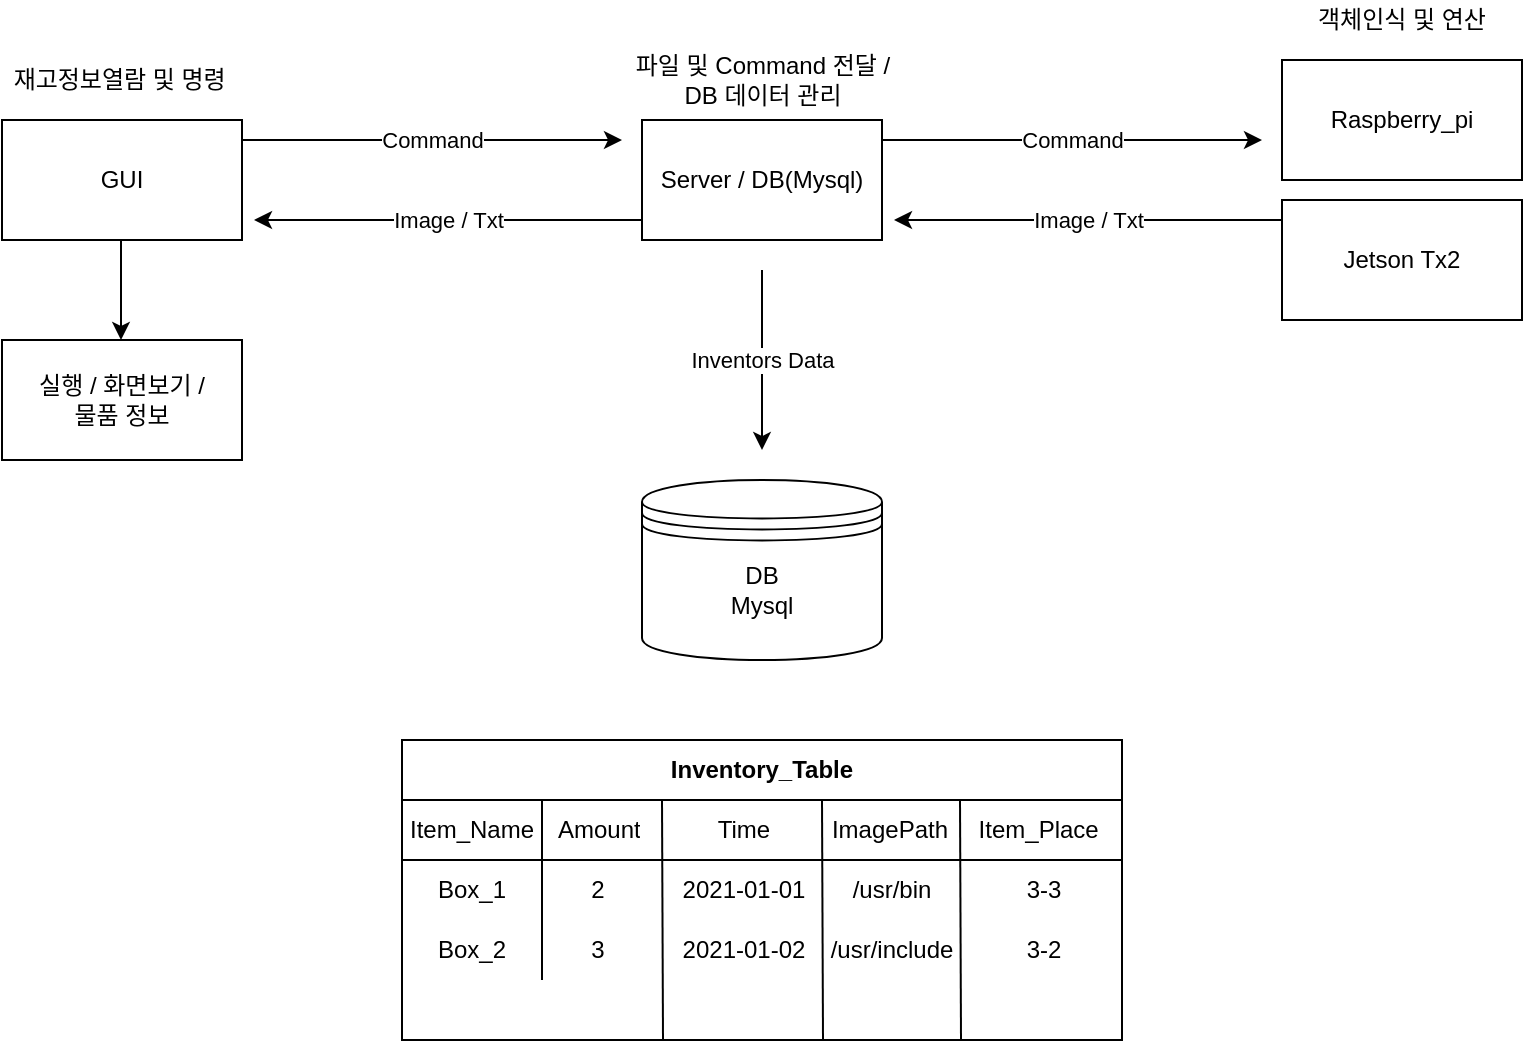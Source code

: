 <mxfile version="14.4.3" type="device"><diagram id="Qzovn9BxkGfQS6PcvdLp" name="Page-1"><mxGraphModel dx="946" dy="621" grid="1" gridSize="10" guides="1" tooltips="1" connect="1" arrows="1" fold="1" page="1" pageScale="1" pageWidth="827" pageHeight="1169" math="0" shadow="0"><root><mxCell id="0"/><mxCell id="1" parent="0"/><mxCell id="JCoJvJHHFaQp3VK7SwU1-2" value="Raspberry_pi" style="rounded=0;whiteSpace=wrap;html=1;" parent="1" vertex="1"><mxGeometry x="680" y="50" width="120" height="60" as="geometry"/></mxCell><mxCell id="JCoJvJHHFaQp3VK7SwU1-3" value="Server / DB(Mysql)" style="rounded=0;whiteSpace=wrap;html=1;" parent="1" vertex="1"><mxGeometry x="360" y="80" width="120" height="60" as="geometry"/></mxCell><mxCell id="JCoJvJHHFaQp3VK7SwU1-4" value="GUI" style="rounded=0;whiteSpace=wrap;html=1;" parent="1" vertex="1"><mxGeometry x="40" y="80" width="120" height="60" as="geometry"/></mxCell><mxCell id="JCoJvJHHFaQp3VK7SwU1-114" value="" style="edgeStyle=orthogonalEdgeStyle;rounded=0;orthogonalLoop=1;jettySize=auto;html=1;" parent="1" edge="1"><mxGeometry relative="1" as="geometry"><mxPoint x="99.5" y="170" as="sourcePoint"/><mxPoint x="99.5" y="190" as="targetPoint"/><Array as="points"><mxPoint x="99.5" y="140"/><mxPoint x="99.5" y="140"/></Array></mxGeometry></mxCell><mxCell id="JCoJvJHHFaQp3VK7SwU1-6" value="실행 / 화면보기 / &lt;br&gt;물품 정보" style="rounded=0;whiteSpace=wrap;html=1;" parent="1" vertex="1"><mxGeometry x="40" y="190" width="120" height="60" as="geometry"/></mxCell><mxCell id="JCoJvJHHFaQp3VK7SwU1-17" value="" style="endArrow=classic;html=1;" parent="1" edge="1"><mxGeometry relative="1" as="geometry"><mxPoint x="480" y="90" as="sourcePoint"/><mxPoint x="670" y="90" as="targetPoint"/></mxGeometry></mxCell><mxCell id="JCoJvJHHFaQp3VK7SwU1-18" value="Command" style="edgeLabel;resizable=0;html=1;align=center;verticalAlign=middle;" parent="JCoJvJHHFaQp3VK7SwU1-17" connectable="0" vertex="1"><mxGeometry relative="1" as="geometry"/></mxCell><mxCell id="JCoJvJHHFaQp3VK7SwU1-19" value="" style="endArrow=classic;html=1;" parent="1" edge="1"><mxGeometry relative="1" as="geometry"><mxPoint x="160" y="90" as="sourcePoint"/><mxPoint x="350" y="90" as="targetPoint"/></mxGeometry></mxCell><mxCell id="JCoJvJHHFaQp3VK7SwU1-20" value="Command" style="edgeLabel;resizable=0;html=1;align=center;verticalAlign=middle;" parent="JCoJvJHHFaQp3VK7SwU1-19" connectable="0" vertex="1"><mxGeometry relative="1" as="geometry"/></mxCell><mxCell id="JCoJvJHHFaQp3VK7SwU1-21" value="" style="endArrow=classic;html=1;" parent="1" edge="1"><mxGeometry relative="1" as="geometry"><mxPoint x="680" y="130" as="sourcePoint"/><mxPoint x="486" y="130" as="targetPoint"/></mxGeometry></mxCell><mxCell id="JCoJvJHHFaQp3VK7SwU1-22" value="Image / Txt" style="edgeLabel;resizable=0;html=1;align=center;verticalAlign=middle;" parent="JCoJvJHHFaQp3VK7SwU1-21" connectable="0" vertex="1"><mxGeometry relative="1" as="geometry"/></mxCell><mxCell id="JCoJvJHHFaQp3VK7SwU1-23" value="" style="endArrow=classic;html=1;" parent="1" edge="1"><mxGeometry relative="1" as="geometry"><mxPoint x="360" y="130" as="sourcePoint"/><mxPoint x="166" y="130" as="targetPoint"/></mxGeometry></mxCell><mxCell id="JCoJvJHHFaQp3VK7SwU1-24" value="Image / Txt" style="edgeLabel;resizable=0;html=1;align=center;verticalAlign=middle;" parent="JCoJvJHHFaQp3VK7SwU1-23" connectable="0" vertex="1"><mxGeometry relative="1" as="geometry"/></mxCell><mxCell id="JCoJvJHHFaQp3VK7SwU1-27" value="" style="shape=datastore;whiteSpace=wrap;html=1;" parent="1" vertex="1"><mxGeometry x="360" y="260" width="120" height="90" as="geometry"/></mxCell><mxCell id="JCoJvJHHFaQp3VK7SwU1-28" value="DB&lt;br&gt;Mysql" style="text;html=1;strokeColor=none;fillColor=none;align=center;verticalAlign=middle;whiteSpace=wrap;rounded=0;" parent="1" vertex="1"><mxGeometry x="400" y="305" width="40" height="20" as="geometry"/></mxCell><mxCell id="JCoJvJHHFaQp3VK7SwU1-102" value="객체인식 및 연산" style="text;html=1;strokeColor=none;fillColor=none;align=center;verticalAlign=middle;whiteSpace=wrap;rounded=0;" parent="1" vertex="1"><mxGeometry x="695" y="20" width="90" height="20" as="geometry"/></mxCell><mxCell id="JCoJvJHHFaQp3VK7SwU1-107" value="파일 및 Command 전달 / DB 데이터 관리" style="text;html=1;strokeColor=none;fillColor=none;align=center;verticalAlign=middle;whiteSpace=wrap;rounded=0;" parent="1" vertex="1"><mxGeometry x="352.5" y="50" width="135" height="20" as="geometry"/></mxCell><mxCell id="JCoJvJHHFaQp3VK7SwU1-108" value="재고정보열람 및 명령&amp;nbsp;" style="text;html=1;strokeColor=none;fillColor=none;align=center;verticalAlign=middle;whiteSpace=wrap;rounded=0;" parent="1" vertex="1"><mxGeometry x="42.5" y="50" width="115" height="20" as="geometry"/></mxCell><mxCell id="JCoJvJHHFaQp3VK7SwU1-120" value="" style="endArrow=classic;html=1;" parent="1" edge="1"><mxGeometry relative="1" as="geometry"><mxPoint x="420" y="155" as="sourcePoint"/><mxPoint x="420" y="245" as="targetPoint"/></mxGeometry></mxCell><mxCell id="JCoJvJHHFaQp3VK7SwU1-121" value="Inventors Data" style="edgeLabel;resizable=0;html=1;align=center;verticalAlign=middle;" parent="JCoJvJHHFaQp3VK7SwU1-120" connectable="0" vertex="1"><mxGeometry relative="1" as="geometry"/></mxCell><mxCell id="kxmCq-H_Q0vk_HZP2RmY-1" value="Jetson Tx2" style="rounded=0;whiteSpace=wrap;html=1;" vertex="1" parent="1"><mxGeometry x="680" y="120" width="120" height="60" as="geometry"/></mxCell><mxCell id="kxmCq-H_Q0vk_HZP2RmY-68" value="Inventory_Table" style="shape=table;html=1;whiteSpace=wrap;startSize=30;container=1;collapsible=0;childLayout=tableLayout;fixedRows=1;rowLines=0;fontStyle=1;align=center;" vertex="1" parent="1"><mxGeometry x="240" y="390" width="360" height="150" as="geometry"/></mxCell><mxCell id="kxmCq-H_Q0vk_HZP2RmY-69" value="" style="shape=partialRectangle;html=1;whiteSpace=wrap;collapsible=0;dropTarget=0;pointerEvents=0;fillColor=none;top=0;left=0;bottom=1;right=0;points=[[0,0.5],[1,0.5]];portConstraint=eastwest;" vertex="1" parent="kxmCq-H_Q0vk_HZP2RmY-68"><mxGeometry y="30" width="360" height="30" as="geometry"/></mxCell><mxCell id="kxmCq-H_Q0vk_HZP2RmY-70" value="Item_Name" style="shape=partialRectangle;html=1;whiteSpace=wrap;connectable=0;fillColor=none;top=0;left=0;bottom=0;right=0;overflow=hidden;" vertex="1" parent="kxmCq-H_Q0vk_HZP2RmY-69"><mxGeometry width="70" height="30" as="geometry"/></mxCell><mxCell id="kxmCq-H_Q0vk_HZP2RmY-71" value="Amount" style="shape=partialRectangle;html=1;whiteSpace=wrap;connectable=0;fillColor=none;top=0;left=0;bottom=0;right=0;align=left;spacingLeft=6;overflow=hidden;" vertex="1" parent="kxmCq-H_Q0vk_HZP2RmY-69"><mxGeometry x="70" width="290" height="30" as="geometry"/></mxCell><mxCell id="kxmCq-H_Q0vk_HZP2RmY-72" value="" style="shape=partialRectangle;html=1;whiteSpace=wrap;collapsible=0;dropTarget=0;pointerEvents=0;fillColor=none;top=0;left=0;bottom=0;right=0;points=[[0,0.5],[1,0.5]];portConstraint=eastwest;" vertex="1" parent="kxmCq-H_Q0vk_HZP2RmY-68"><mxGeometry y="60" width="360" height="30" as="geometry"/></mxCell><mxCell id="kxmCq-H_Q0vk_HZP2RmY-73" value="Box_1" style="shape=partialRectangle;html=1;whiteSpace=wrap;connectable=0;fillColor=none;top=0;left=0;bottom=0;right=0;overflow=hidden;" vertex="1" parent="kxmCq-H_Q0vk_HZP2RmY-72"><mxGeometry width="70" height="30" as="geometry"/></mxCell><mxCell id="kxmCq-H_Q0vk_HZP2RmY-74" value="&amp;nbsp; &amp;nbsp; &amp;nbsp;2" style="shape=partialRectangle;html=1;whiteSpace=wrap;connectable=0;fillColor=none;top=0;left=0;bottom=0;right=0;align=left;spacingLeft=6;overflow=hidden;" vertex="1" parent="kxmCq-H_Q0vk_HZP2RmY-72"><mxGeometry x="70" width="290" height="30" as="geometry"/></mxCell><mxCell id="kxmCq-H_Q0vk_HZP2RmY-75" value="" style="shape=partialRectangle;html=1;whiteSpace=wrap;collapsible=0;dropTarget=0;pointerEvents=0;fillColor=none;top=0;left=0;bottom=0;right=0;points=[[0,0.5],[1,0.5]];portConstraint=eastwest;" vertex="1" parent="kxmCq-H_Q0vk_HZP2RmY-68"><mxGeometry y="90" width="360" height="30" as="geometry"/></mxCell><mxCell id="kxmCq-H_Q0vk_HZP2RmY-76" value="Box_2" style="shape=partialRectangle;html=1;whiteSpace=wrap;connectable=0;fillColor=none;top=0;left=0;bottom=0;right=0;overflow=hidden;" vertex="1" parent="kxmCq-H_Q0vk_HZP2RmY-75"><mxGeometry width="70" height="30" as="geometry"/></mxCell><mxCell id="kxmCq-H_Q0vk_HZP2RmY-77" value="&amp;nbsp; &amp;nbsp; &amp;nbsp;3" style="shape=partialRectangle;html=1;whiteSpace=wrap;connectable=0;fillColor=none;top=0;left=0;bottom=0;right=0;align=left;spacingLeft=6;overflow=hidden;" vertex="1" parent="kxmCq-H_Q0vk_HZP2RmY-75"><mxGeometry x="70" width="290" height="30" as="geometry"/></mxCell><mxCell id="kxmCq-H_Q0vk_HZP2RmY-78" value="" style="endArrow=none;html=1;" edge="1" parent="1"><mxGeometry width="50" height="50" relative="1" as="geometry"><mxPoint x="519.5" y="540" as="sourcePoint"/><mxPoint x="519" y="420" as="targetPoint"/></mxGeometry></mxCell><mxCell id="kxmCq-H_Q0vk_HZP2RmY-79" value="" style="endArrow=none;html=1;" edge="1" parent="1"><mxGeometry width="50" height="50" relative="1" as="geometry"><mxPoint x="450.5" y="540" as="sourcePoint"/><mxPoint x="450" y="420" as="targetPoint"/></mxGeometry></mxCell><mxCell id="kxmCq-H_Q0vk_HZP2RmY-80" value="" style="endArrow=none;html=1;" edge="1" parent="1"><mxGeometry width="50" height="50" relative="1" as="geometry"><mxPoint x="370.5" y="540" as="sourcePoint"/><mxPoint x="370" y="420" as="targetPoint"/></mxGeometry></mxCell><mxCell id="kxmCq-H_Q0vk_HZP2RmY-81" value="Time" style="shape=partialRectangle;html=1;whiteSpace=wrap;connectable=0;fillColor=none;top=0;left=0;bottom=0;right=0;overflow=hidden;" vertex="1" parent="1"><mxGeometry x="376" y="420" width="70" height="30" as="geometry"/></mxCell><mxCell id="kxmCq-H_Q0vk_HZP2RmY-82" value="ImagePath" style="shape=partialRectangle;html=1;whiteSpace=wrap;connectable=0;fillColor=none;top=0;left=0;bottom=0;right=0;overflow=hidden;" vertex="1" parent="1"><mxGeometry x="449" y="420" width="70" height="30" as="geometry"/></mxCell><mxCell id="kxmCq-H_Q0vk_HZP2RmY-83" value="&amp;nbsp; Item_Place" style="shape=partialRectangle;html=1;whiteSpace=wrap;connectable=0;fillColor=none;top=0;left=0;bottom=0;right=0;overflow=hidden;" vertex="1" parent="1"><mxGeometry x="520" y="420" width="70" height="30" as="geometry"/></mxCell><mxCell id="kxmCq-H_Q0vk_HZP2RmY-84" value="2021-01-01" style="shape=partialRectangle;html=1;whiteSpace=wrap;connectable=0;fillColor=none;top=0;left=0;bottom=0;right=0;overflow=hidden;" vertex="1" parent="1"><mxGeometry x="376" y="450" width="70" height="30" as="geometry"/></mxCell><mxCell id="kxmCq-H_Q0vk_HZP2RmY-85" value="2021-01-02" style="shape=partialRectangle;html=1;whiteSpace=wrap;connectable=0;fillColor=none;top=0;left=0;bottom=0;right=0;overflow=hidden;" vertex="1" parent="1"><mxGeometry x="376" y="480" width="70" height="30" as="geometry"/></mxCell><mxCell id="kxmCq-H_Q0vk_HZP2RmY-86" value="/usr/bin" style="shape=partialRectangle;html=1;whiteSpace=wrap;connectable=0;fillColor=none;top=0;left=0;bottom=0;right=0;overflow=hidden;" vertex="1" parent="1"><mxGeometry x="450" y="450" width="70" height="30" as="geometry"/></mxCell><mxCell id="kxmCq-H_Q0vk_HZP2RmY-87" value="/usr/include" style="shape=partialRectangle;html=1;whiteSpace=wrap;connectable=0;fillColor=none;top=0;left=0;bottom=0;right=0;overflow=hidden;" vertex="1" parent="1"><mxGeometry x="450" y="480" width="70" height="30" as="geometry"/></mxCell><mxCell id="kxmCq-H_Q0vk_HZP2RmY-88" value="3-3" style="shape=partialRectangle;html=1;whiteSpace=wrap;connectable=0;fillColor=none;top=0;left=0;bottom=0;right=0;overflow=hidden;" vertex="1" parent="1"><mxGeometry x="526" y="450" width="70" height="30" as="geometry"/></mxCell><mxCell id="kxmCq-H_Q0vk_HZP2RmY-89" value="3-2" style="shape=partialRectangle;html=1;whiteSpace=wrap;connectable=0;fillColor=none;top=0;left=0;bottom=0;right=0;overflow=hidden;" vertex="1" parent="1"><mxGeometry x="526" y="480" width="70" height="30" as="geometry"/></mxCell></root></mxGraphModel></diagram></mxfile>